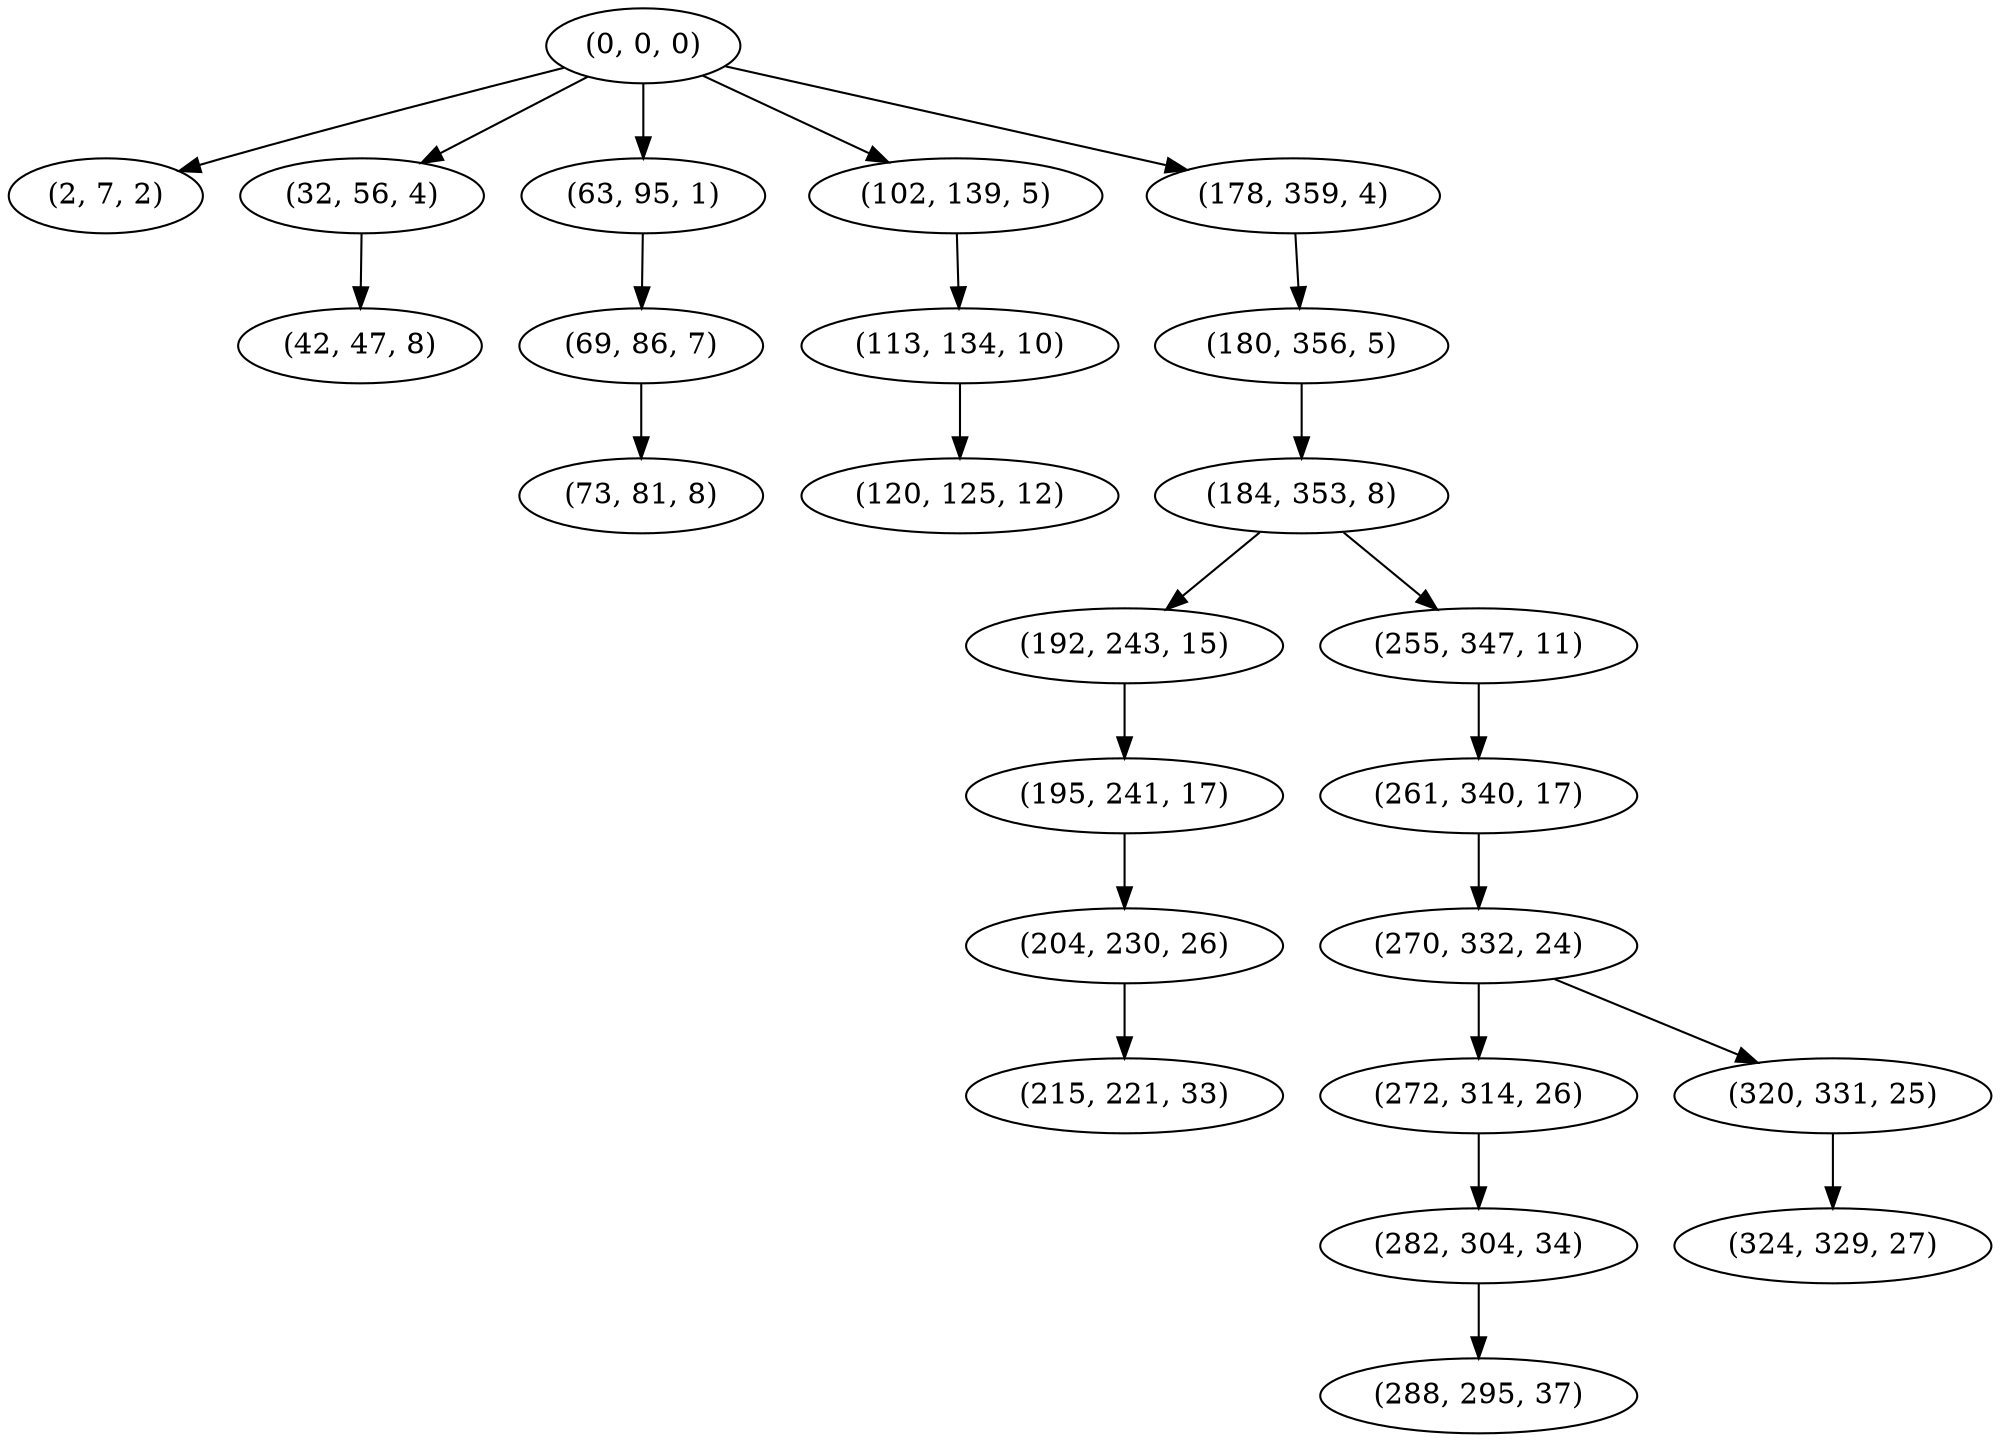 digraph tree {
    "(0, 0, 0)";
    "(2, 7, 2)";
    "(32, 56, 4)";
    "(42, 47, 8)";
    "(63, 95, 1)";
    "(69, 86, 7)";
    "(73, 81, 8)";
    "(102, 139, 5)";
    "(113, 134, 10)";
    "(120, 125, 12)";
    "(178, 359, 4)";
    "(180, 356, 5)";
    "(184, 353, 8)";
    "(192, 243, 15)";
    "(195, 241, 17)";
    "(204, 230, 26)";
    "(215, 221, 33)";
    "(255, 347, 11)";
    "(261, 340, 17)";
    "(270, 332, 24)";
    "(272, 314, 26)";
    "(282, 304, 34)";
    "(288, 295, 37)";
    "(320, 331, 25)";
    "(324, 329, 27)";
    "(0, 0, 0)" -> "(2, 7, 2)";
    "(0, 0, 0)" -> "(32, 56, 4)";
    "(0, 0, 0)" -> "(63, 95, 1)";
    "(0, 0, 0)" -> "(102, 139, 5)";
    "(0, 0, 0)" -> "(178, 359, 4)";
    "(32, 56, 4)" -> "(42, 47, 8)";
    "(63, 95, 1)" -> "(69, 86, 7)";
    "(69, 86, 7)" -> "(73, 81, 8)";
    "(102, 139, 5)" -> "(113, 134, 10)";
    "(113, 134, 10)" -> "(120, 125, 12)";
    "(178, 359, 4)" -> "(180, 356, 5)";
    "(180, 356, 5)" -> "(184, 353, 8)";
    "(184, 353, 8)" -> "(192, 243, 15)";
    "(184, 353, 8)" -> "(255, 347, 11)";
    "(192, 243, 15)" -> "(195, 241, 17)";
    "(195, 241, 17)" -> "(204, 230, 26)";
    "(204, 230, 26)" -> "(215, 221, 33)";
    "(255, 347, 11)" -> "(261, 340, 17)";
    "(261, 340, 17)" -> "(270, 332, 24)";
    "(270, 332, 24)" -> "(272, 314, 26)";
    "(270, 332, 24)" -> "(320, 331, 25)";
    "(272, 314, 26)" -> "(282, 304, 34)";
    "(282, 304, 34)" -> "(288, 295, 37)";
    "(320, 331, 25)" -> "(324, 329, 27)";
}
